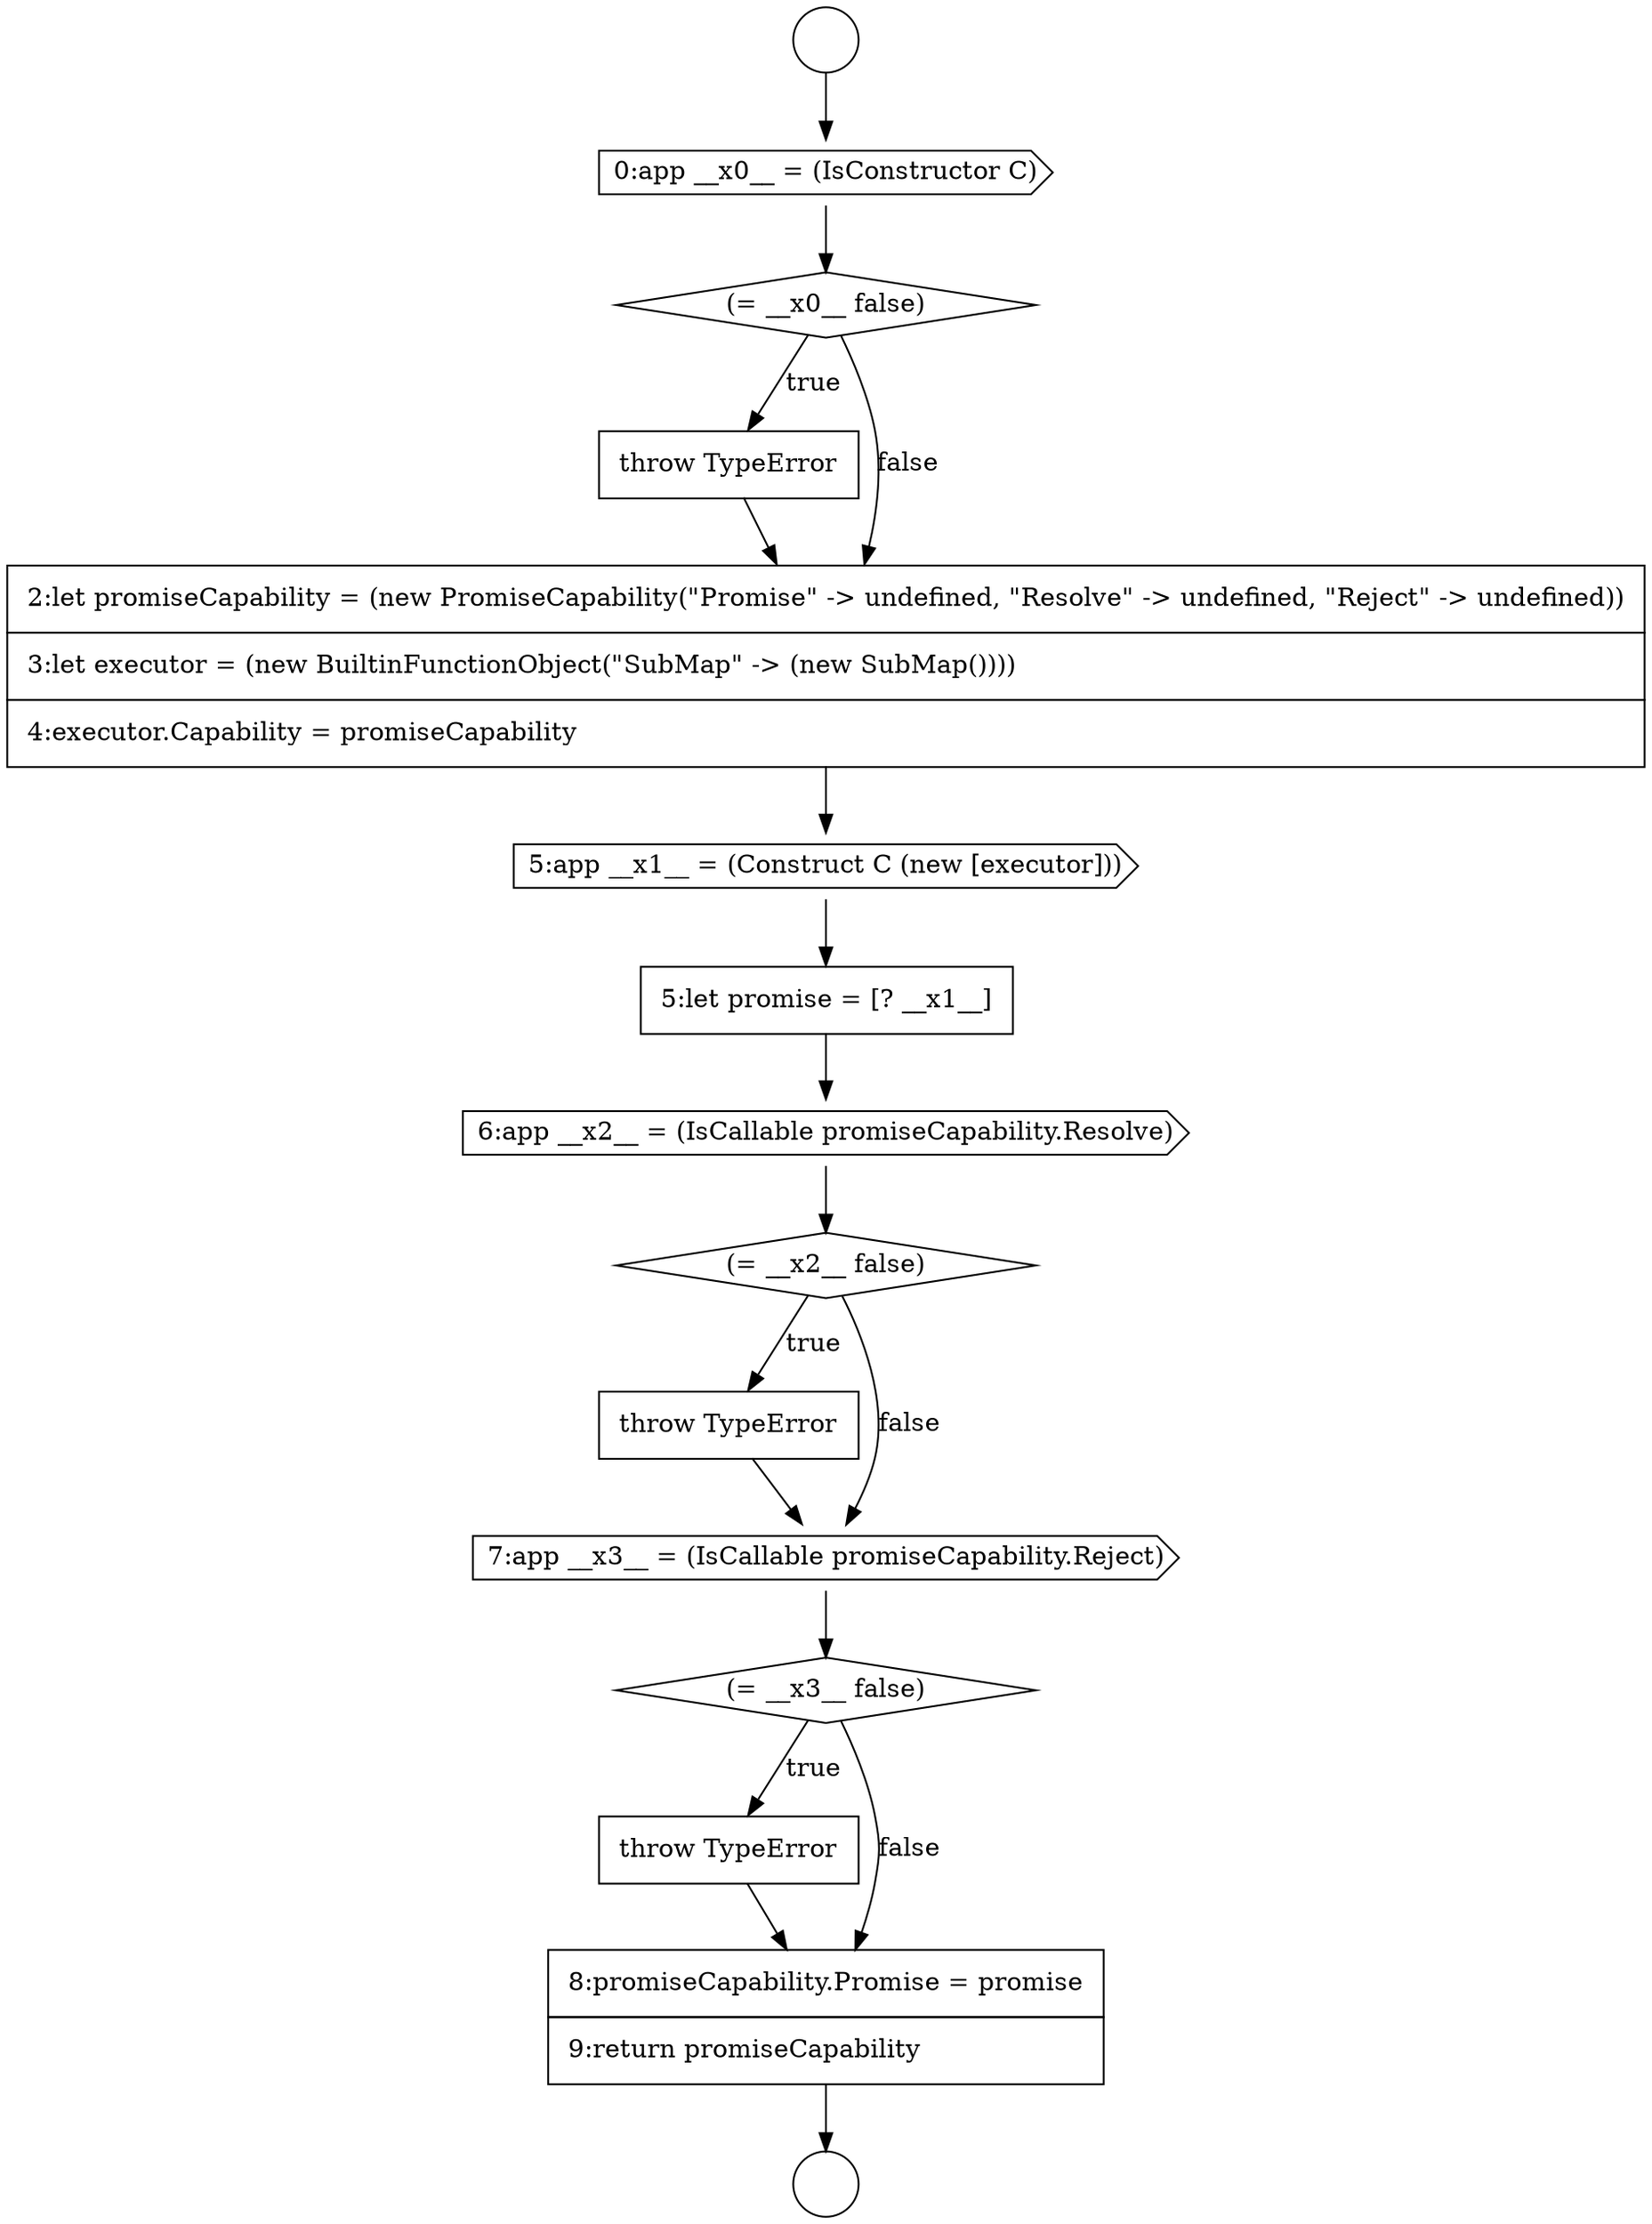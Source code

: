 digraph {
  node15823 [shape=none, margin=0, label=<<font color="black">
    <table border="0" cellborder="1" cellspacing="0" cellpadding="10">
      <tr><td align="left">throw TypeError</td></tr>
    </table>
  </font>> color="black" fillcolor="white" style=filled]
  node15826 [shape=none, margin=0, label=<<font color="black">
    <table border="0" cellborder="1" cellspacing="0" cellpadding="10">
      <tr><td align="left">throw TypeError</td></tr>
    </table>
  </font>> color="black" fillcolor="white" style=filled]
  node15821 [shape=cds, label=<<font color="black">6:app __x2__ = (IsCallable promiseCapability.Resolve)</font>> color="black" fillcolor="white" style=filled]
  node15825 [shape=diamond, label=<<font color="black">(= __x3__ false)</font>> color="black" fillcolor="white" style=filled]
  node15814 [shape=circle label=" " color="black" fillcolor="white" style=filled]
  node15817 [shape=none, margin=0, label=<<font color="black">
    <table border="0" cellborder="1" cellspacing="0" cellpadding="10">
      <tr><td align="left">throw TypeError</td></tr>
    </table>
  </font>> color="black" fillcolor="white" style=filled]
  node15822 [shape=diamond, label=<<font color="black">(= __x2__ false)</font>> color="black" fillcolor="white" style=filled]
  node15813 [shape=circle label=" " color="black" fillcolor="white" style=filled]
  node15818 [shape=none, margin=0, label=<<font color="black">
    <table border="0" cellborder="1" cellspacing="0" cellpadding="10">
      <tr><td align="left">2:let promiseCapability = (new PromiseCapability(&quot;Promise&quot; -&gt; undefined, &quot;Resolve&quot; -&gt; undefined, &quot;Reject&quot; -&gt; undefined))</td></tr>
      <tr><td align="left">3:let executor = (new BuiltinFunctionObject(&quot;SubMap&quot; -&gt; (new SubMap())))</td></tr>
      <tr><td align="left">4:executor.Capability = promiseCapability</td></tr>
    </table>
  </font>> color="black" fillcolor="white" style=filled]
  node15816 [shape=diamond, label=<<font color="black">(= __x0__ false)</font>> color="black" fillcolor="white" style=filled]
  node15827 [shape=none, margin=0, label=<<font color="black">
    <table border="0" cellborder="1" cellspacing="0" cellpadding="10">
      <tr><td align="left">8:promiseCapability.Promise = promise</td></tr>
      <tr><td align="left">9:return promiseCapability</td></tr>
    </table>
  </font>> color="black" fillcolor="white" style=filled]
  node15819 [shape=cds, label=<<font color="black">5:app __x1__ = (Construct C (new [executor]))</font>> color="black" fillcolor="white" style=filled]
  node15824 [shape=cds, label=<<font color="black">7:app __x3__ = (IsCallable promiseCapability.Reject)</font>> color="black" fillcolor="white" style=filled]
  node15815 [shape=cds, label=<<font color="black">0:app __x0__ = (IsConstructor C)</font>> color="black" fillcolor="white" style=filled]
  node15820 [shape=none, margin=0, label=<<font color="black">
    <table border="0" cellborder="1" cellspacing="0" cellpadding="10">
      <tr><td align="left">5:let promise = [? __x1__]</td></tr>
    </table>
  </font>> color="black" fillcolor="white" style=filled]
  node15825 -> node15826 [label=<<font color="black">true</font>> color="black"]
  node15825 -> node15827 [label=<<font color="black">false</font>> color="black"]
  node15823 -> node15824 [ color="black"]
  node15827 -> node15814 [ color="black"]
  node15821 -> node15822 [ color="black"]
  node15820 -> node15821 [ color="black"]
  node15815 -> node15816 [ color="black"]
  node15818 -> node15819 [ color="black"]
  node15824 -> node15825 [ color="black"]
  node15817 -> node15818 [ color="black"]
  node15819 -> node15820 [ color="black"]
  node15816 -> node15817 [label=<<font color="black">true</font>> color="black"]
  node15816 -> node15818 [label=<<font color="black">false</font>> color="black"]
  node15826 -> node15827 [ color="black"]
  node15822 -> node15823 [label=<<font color="black">true</font>> color="black"]
  node15822 -> node15824 [label=<<font color="black">false</font>> color="black"]
  node15813 -> node15815 [ color="black"]
}
